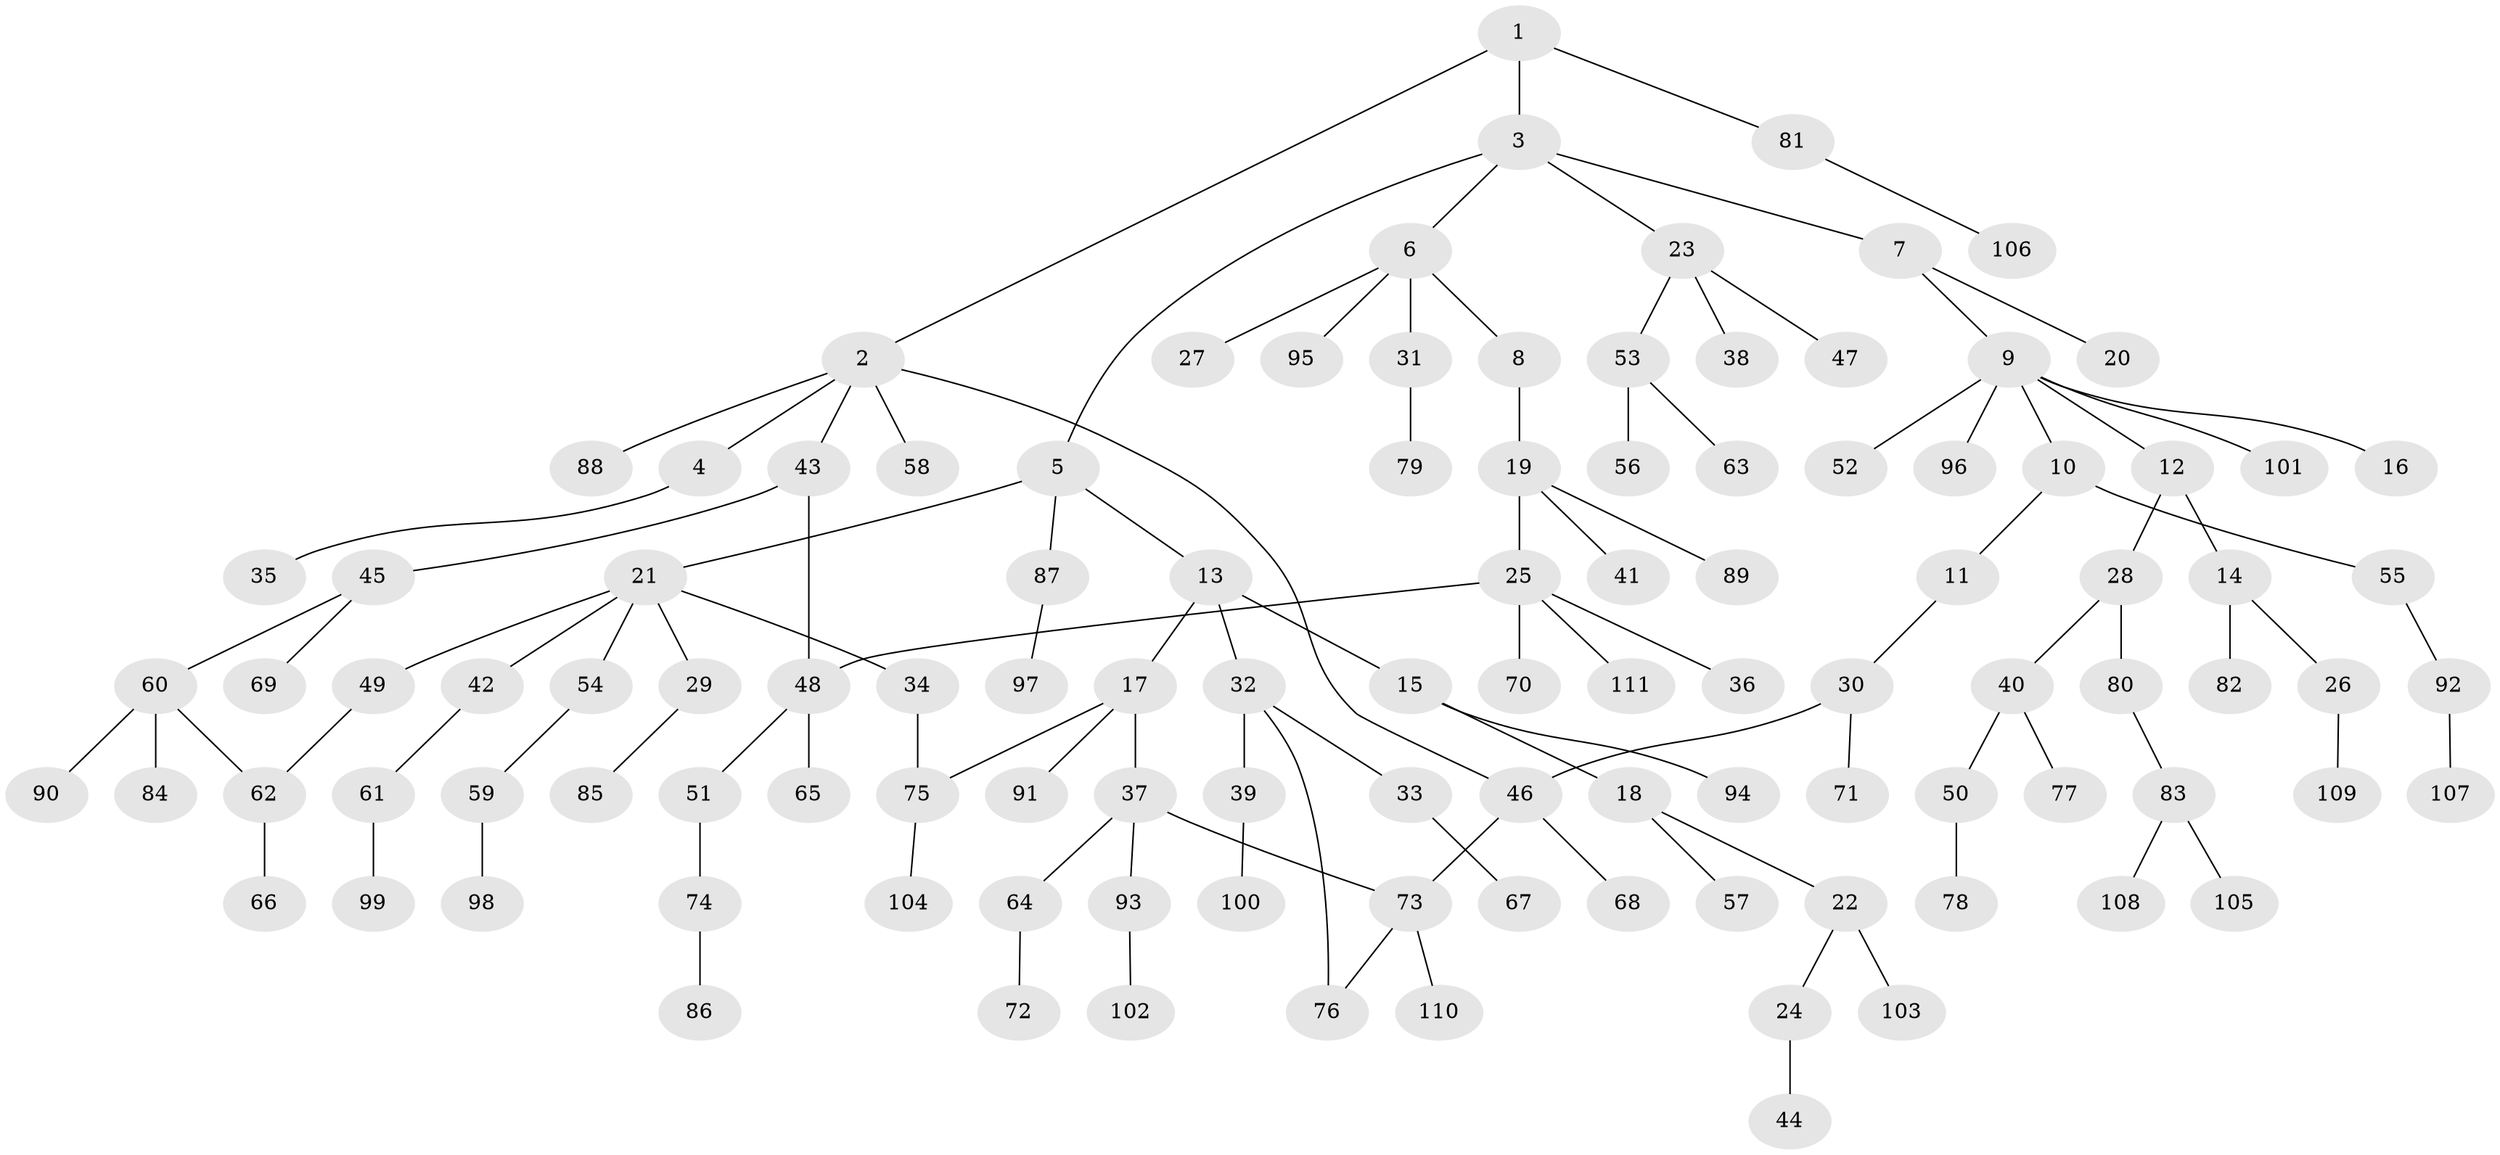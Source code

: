 // Generated by graph-tools (version 1.1) at 2025/10/02/27/25 16:10:51]
// undirected, 111 vertices, 116 edges
graph export_dot {
graph [start="1"]
  node [color=gray90,style=filled];
  1;
  2;
  3;
  4;
  5;
  6;
  7;
  8;
  9;
  10;
  11;
  12;
  13;
  14;
  15;
  16;
  17;
  18;
  19;
  20;
  21;
  22;
  23;
  24;
  25;
  26;
  27;
  28;
  29;
  30;
  31;
  32;
  33;
  34;
  35;
  36;
  37;
  38;
  39;
  40;
  41;
  42;
  43;
  44;
  45;
  46;
  47;
  48;
  49;
  50;
  51;
  52;
  53;
  54;
  55;
  56;
  57;
  58;
  59;
  60;
  61;
  62;
  63;
  64;
  65;
  66;
  67;
  68;
  69;
  70;
  71;
  72;
  73;
  74;
  75;
  76;
  77;
  78;
  79;
  80;
  81;
  82;
  83;
  84;
  85;
  86;
  87;
  88;
  89;
  90;
  91;
  92;
  93;
  94;
  95;
  96;
  97;
  98;
  99;
  100;
  101;
  102;
  103;
  104;
  105;
  106;
  107;
  108;
  109;
  110;
  111;
  1 -- 2;
  1 -- 3;
  1 -- 81;
  2 -- 4;
  2 -- 43;
  2 -- 58;
  2 -- 88;
  2 -- 46;
  3 -- 5;
  3 -- 6;
  3 -- 7;
  3 -- 23;
  4 -- 35;
  5 -- 13;
  5 -- 21;
  5 -- 87;
  6 -- 8;
  6 -- 27;
  6 -- 31;
  6 -- 95;
  7 -- 9;
  7 -- 20;
  8 -- 19;
  9 -- 10;
  9 -- 12;
  9 -- 16;
  9 -- 52;
  9 -- 96;
  9 -- 101;
  10 -- 11;
  10 -- 55;
  11 -- 30;
  12 -- 14;
  12 -- 28;
  13 -- 15;
  13 -- 17;
  13 -- 32;
  14 -- 26;
  14 -- 82;
  15 -- 18;
  15 -- 94;
  17 -- 37;
  17 -- 91;
  17 -- 75;
  18 -- 22;
  18 -- 57;
  19 -- 25;
  19 -- 41;
  19 -- 89;
  21 -- 29;
  21 -- 34;
  21 -- 42;
  21 -- 49;
  21 -- 54;
  22 -- 24;
  22 -- 103;
  23 -- 38;
  23 -- 47;
  23 -- 53;
  24 -- 44;
  25 -- 36;
  25 -- 70;
  25 -- 111;
  25 -- 48;
  26 -- 109;
  28 -- 40;
  28 -- 80;
  29 -- 85;
  30 -- 46;
  30 -- 71;
  31 -- 79;
  32 -- 33;
  32 -- 39;
  32 -- 76;
  33 -- 67;
  34 -- 75;
  37 -- 64;
  37 -- 93;
  37 -- 73;
  39 -- 100;
  40 -- 50;
  40 -- 77;
  42 -- 61;
  43 -- 45;
  43 -- 48;
  45 -- 60;
  45 -- 69;
  46 -- 68;
  46 -- 73;
  48 -- 51;
  48 -- 65;
  49 -- 62;
  50 -- 78;
  51 -- 74;
  53 -- 56;
  53 -- 63;
  54 -- 59;
  55 -- 92;
  59 -- 98;
  60 -- 62;
  60 -- 84;
  60 -- 90;
  61 -- 99;
  62 -- 66;
  64 -- 72;
  73 -- 110;
  73 -- 76;
  74 -- 86;
  75 -- 104;
  80 -- 83;
  81 -- 106;
  83 -- 105;
  83 -- 108;
  87 -- 97;
  92 -- 107;
  93 -- 102;
}
